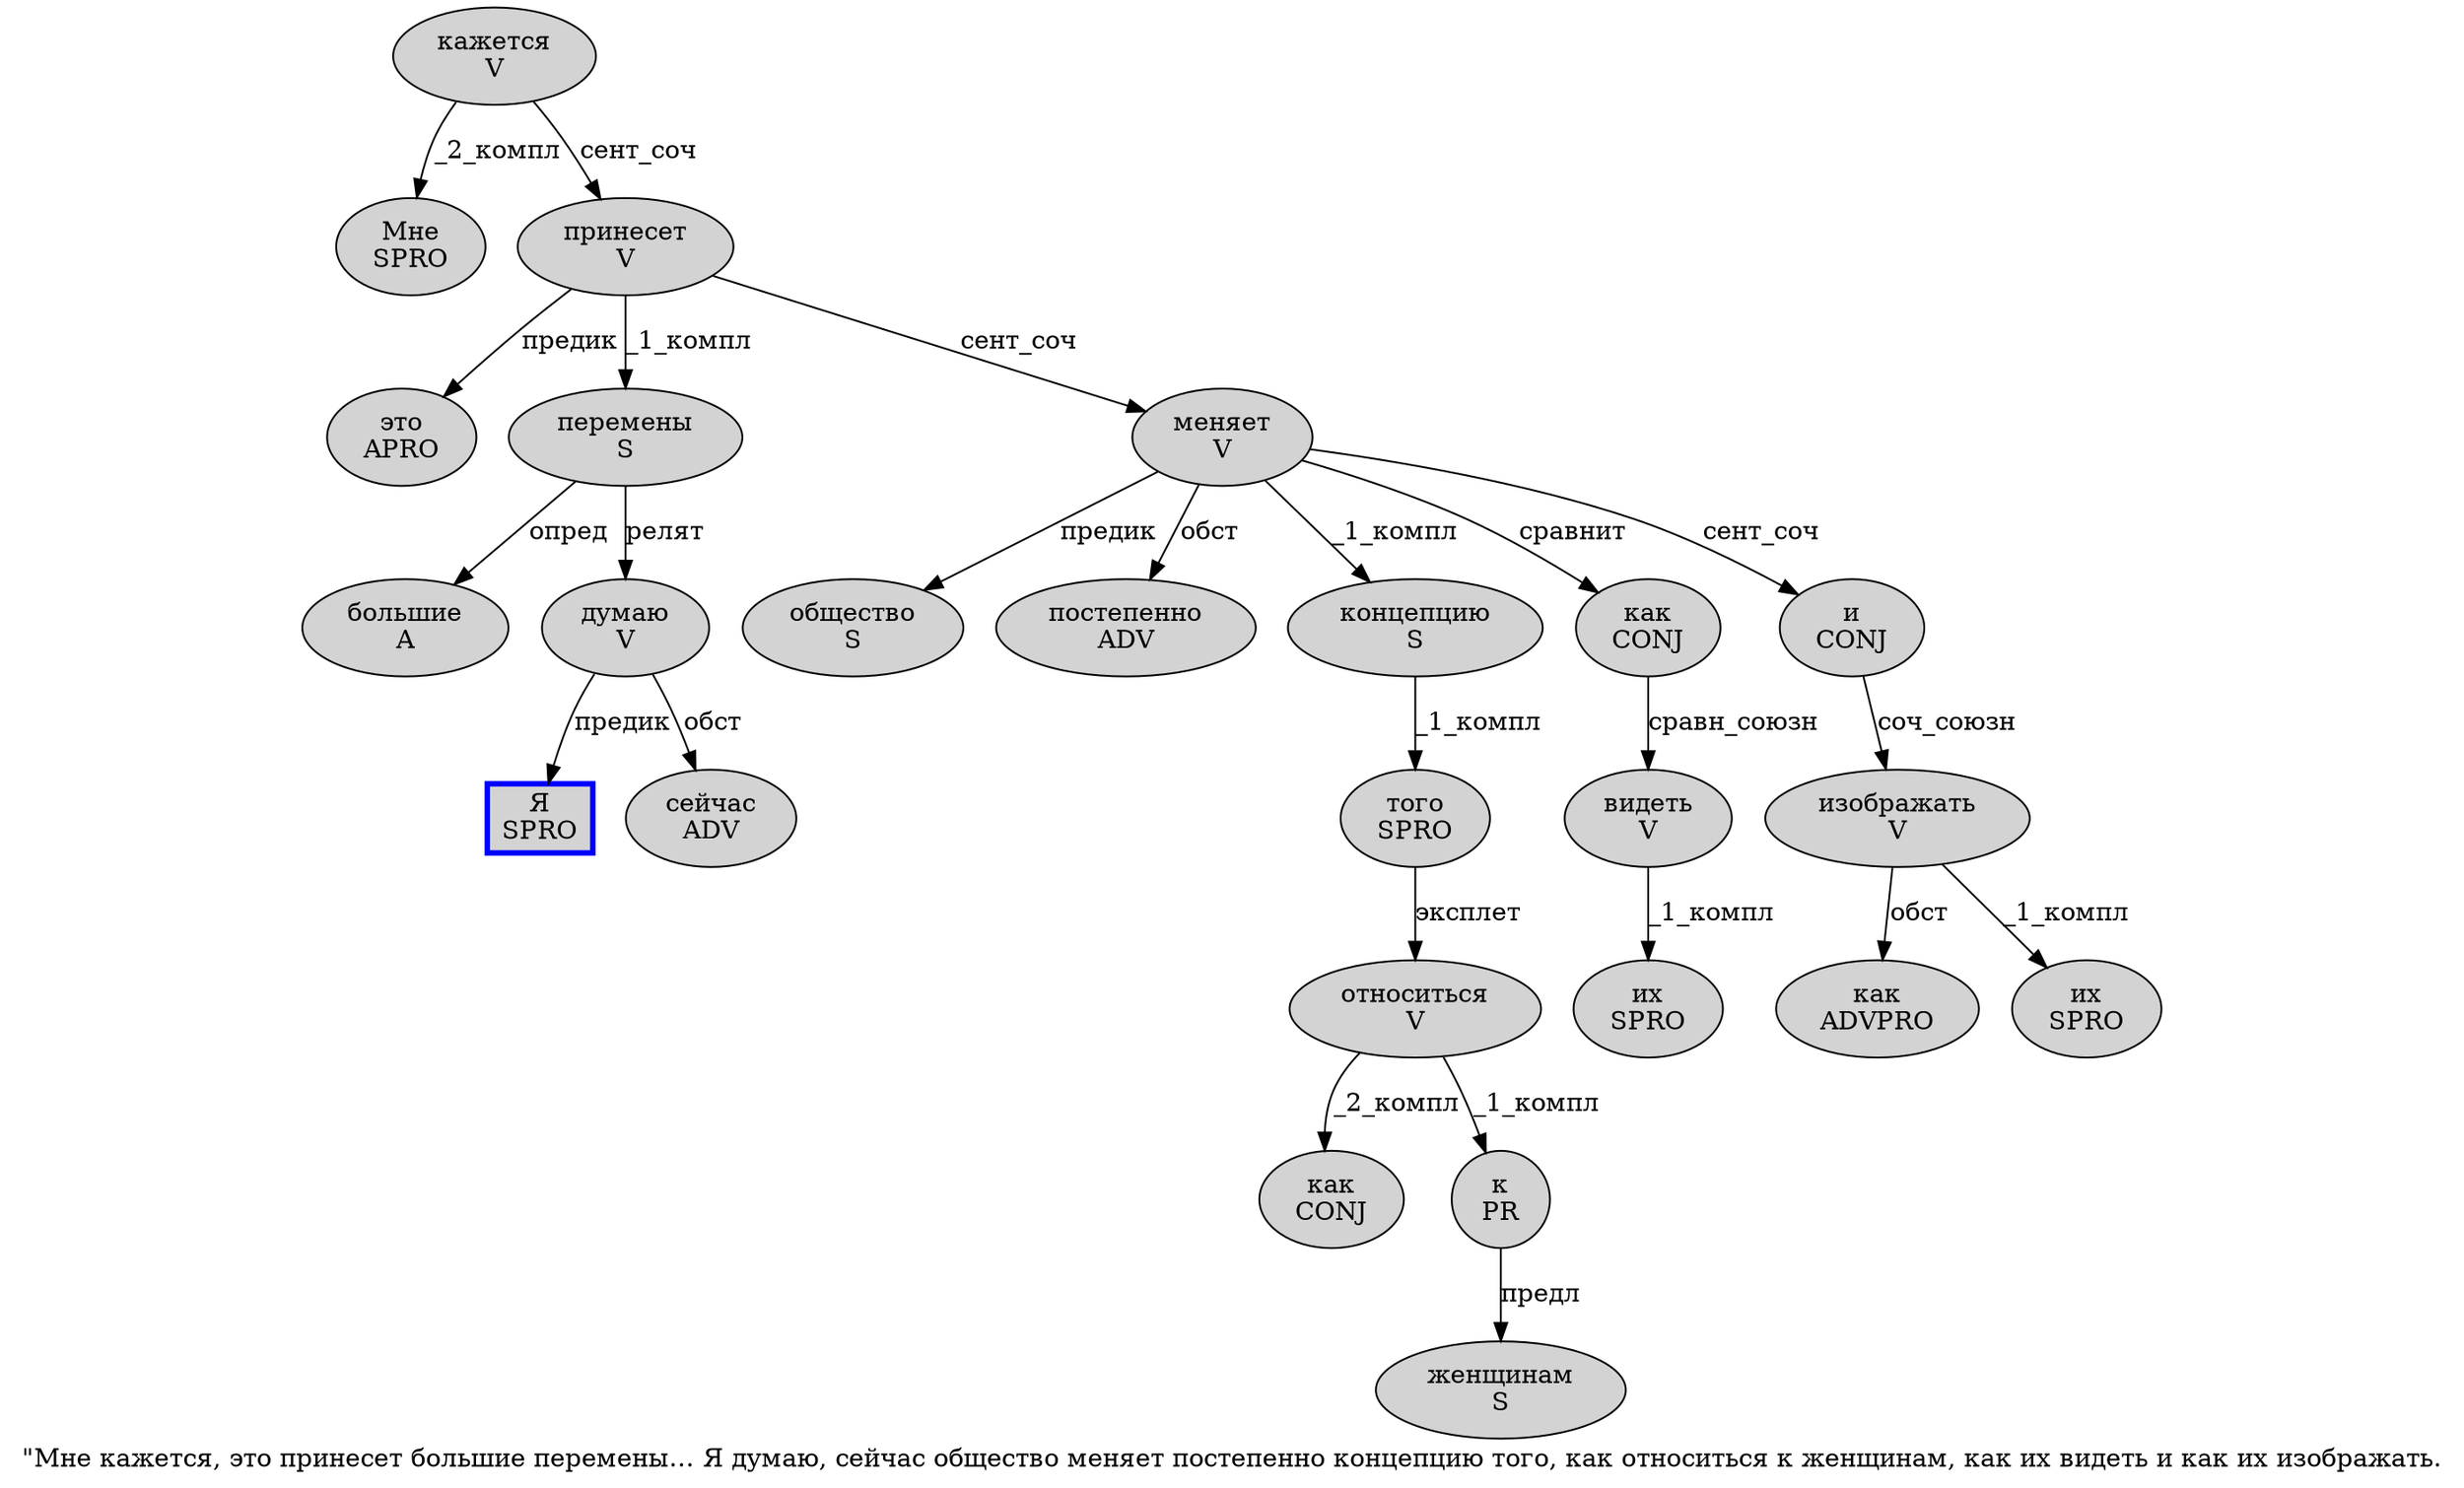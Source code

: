 digraph SENTENCE_868 {
	graph [label="\"Мне кажется, это принесет большие перемены… Я думаю, сейчас общество меняет постепенно концепцию того, как относиться к женщинам, как их видеть и как их изображать."]
	node [style=filled]
		1 [label="Мне
SPRO" color="" fillcolor=lightgray penwidth=1 shape=ellipse]
		2 [label="кажется
V" color="" fillcolor=lightgray penwidth=1 shape=ellipse]
		4 [label="это
APRO" color="" fillcolor=lightgray penwidth=1 shape=ellipse]
		5 [label="принесет
V" color="" fillcolor=lightgray penwidth=1 shape=ellipse]
		6 [label="большие
A" color="" fillcolor=lightgray penwidth=1 shape=ellipse]
		7 [label="перемены
S" color="" fillcolor=lightgray penwidth=1 shape=ellipse]
		9 [label="Я
SPRO" color=blue fillcolor=lightgray penwidth=3 shape=box]
		10 [label="думаю
V" color="" fillcolor=lightgray penwidth=1 shape=ellipse]
		12 [label="сейчас
ADV" color="" fillcolor=lightgray penwidth=1 shape=ellipse]
		13 [label="общество
S" color="" fillcolor=lightgray penwidth=1 shape=ellipse]
		14 [label="меняет
V" color="" fillcolor=lightgray penwidth=1 shape=ellipse]
		15 [label="постепенно
ADV" color="" fillcolor=lightgray penwidth=1 shape=ellipse]
		16 [label="концепцию
S" color="" fillcolor=lightgray penwidth=1 shape=ellipse]
		17 [label="того
SPRO" color="" fillcolor=lightgray penwidth=1 shape=ellipse]
		19 [label="как
CONJ" color="" fillcolor=lightgray penwidth=1 shape=ellipse]
		20 [label="относиться
V" color="" fillcolor=lightgray penwidth=1 shape=ellipse]
		21 [label="к
PR" color="" fillcolor=lightgray penwidth=1 shape=ellipse]
		22 [label="женщинам
S" color="" fillcolor=lightgray penwidth=1 shape=ellipse]
		24 [label="как
CONJ" color="" fillcolor=lightgray penwidth=1 shape=ellipse]
		25 [label="их
SPRO" color="" fillcolor=lightgray penwidth=1 shape=ellipse]
		26 [label="видеть
V" color="" fillcolor=lightgray penwidth=1 shape=ellipse]
		27 [label="и
CONJ" color="" fillcolor=lightgray penwidth=1 shape=ellipse]
		28 [label="как
ADVPRO" color="" fillcolor=lightgray penwidth=1 shape=ellipse]
		29 [label="их
SPRO" color="" fillcolor=lightgray penwidth=1 shape=ellipse]
		30 [label="изображать
V" color="" fillcolor=lightgray penwidth=1 shape=ellipse]
			26 -> 25 [label="_1_компл"]
			5 -> 4 [label="предик"]
			5 -> 7 [label="_1_компл"]
			5 -> 14 [label="сент_соч"]
			20 -> 19 [label="_2_компл"]
			20 -> 21 [label="_1_компл"]
			16 -> 17 [label="_1_компл"]
			7 -> 6 [label="опред"]
			7 -> 10 [label="релят"]
			14 -> 13 [label="предик"]
			14 -> 15 [label="обст"]
			14 -> 16 [label="_1_компл"]
			14 -> 24 [label="сравнит"]
			14 -> 27 [label="сент_соч"]
			21 -> 22 [label="предл"]
			24 -> 26 [label="сравн_союзн"]
			30 -> 28 [label="обст"]
			30 -> 29 [label="_1_компл"]
			27 -> 30 [label="соч_союзн"]
			17 -> 20 [label="эксплет"]
			2 -> 1 [label="_2_компл"]
			2 -> 5 [label="сент_соч"]
			10 -> 9 [label="предик"]
			10 -> 12 [label="обст"]
}